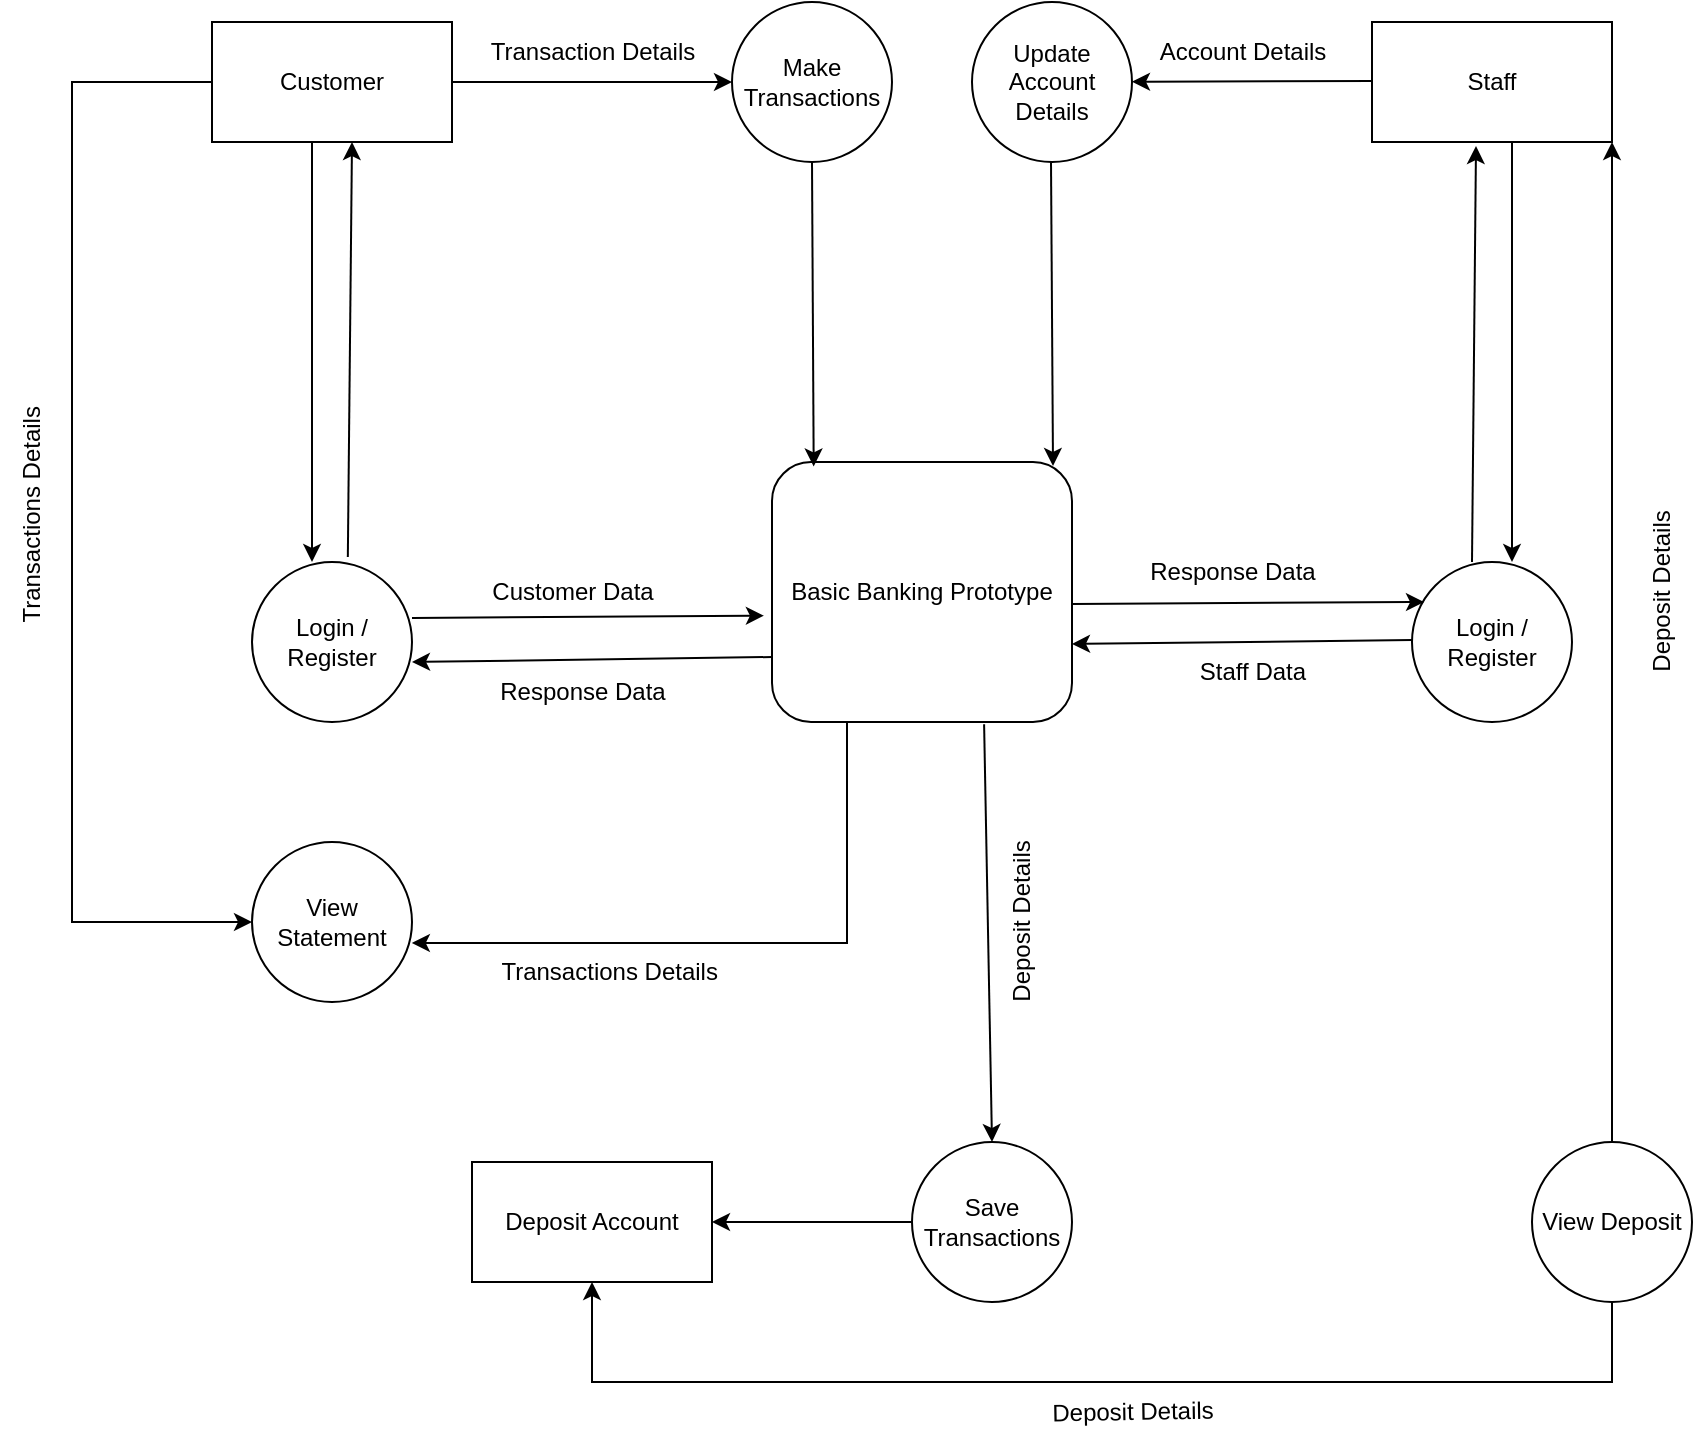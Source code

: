 <mxfile version="24.4.4" type="onedrive">
  <diagram name="Page-1" id="bsmsUv7CNteecX__S3XA">
    <mxGraphModel grid="1" page="1" gridSize="10" guides="1" tooltips="1" connect="1" arrows="1" fold="1" pageScale="1" pageWidth="850" pageHeight="1100" math="0" shadow="0">
      <root>
        <mxCell id="0" />
        <mxCell id="1" parent="0" />
        <mxCell id="EUvAKu2tX5Q-oQJcRMD7-1" value="Basic Banking Prototype" style="rounded=1;whiteSpace=wrap;html=1;" vertex="1" parent="1">
          <mxGeometry x="380" y="380" width="150" height="130" as="geometry" />
        </mxCell>
        <mxCell id="EUvAKu2tX5Q-oQJcRMD7-2" value="Staff" style="rounded=0;whiteSpace=wrap;html=1;" vertex="1" parent="1">
          <mxGeometry x="680" y="160" width="120" height="60" as="geometry" />
        </mxCell>
        <mxCell id="EUvAKu2tX5Q-oQJcRMD7-25" style="edgeStyle=orthogonalEdgeStyle;rounded=0;orthogonalLoop=1;jettySize=auto;html=1;entryX=0;entryY=0.5;entryDx=0;entryDy=0;" edge="1" parent="1" source="EUvAKu2tX5Q-oQJcRMD7-3" target="EUvAKu2tX5Q-oQJcRMD7-23">
          <mxGeometry relative="1" as="geometry">
            <mxPoint x="50" y="630" as="targetPoint" />
            <Array as="points">
              <mxPoint x="30" y="190" />
              <mxPoint x="30" y="610" />
            </Array>
          </mxGeometry>
        </mxCell>
        <mxCell id="EUvAKu2tX5Q-oQJcRMD7-3" value="Customer" style="rounded=0;whiteSpace=wrap;html=1;" vertex="1" parent="1">
          <mxGeometry x="100" y="160" width="120" height="60" as="geometry" />
        </mxCell>
        <mxCell id="EUvAKu2tX5Q-oQJcRMD7-4" value="Login / Register" style="ellipse;whiteSpace=wrap;html=1;aspect=fixed;" vertex="1" parent="1">
          <mxGeometry x="120" y="430" width="80" height="80" as="geometry" />
        </mxCell>
        <mxCell id="EUvAKu2tX5Q-oQJcRMD7-5" value="" style="endArrow=classic;html=1;rounded=0;exitX=0.599;exitY=-0.031;exitDx=0;exitDy=0;exitPerimeter=0;" edge="1" parent="1" source="EUvAKu2tX5Q-oQJcRMD7-4">
          <mxGeometry width="50" height="50" relative="1" as="geometry">
            <mxPoint x="170" y="410" as="sourcePoint" />
            <mxPoint x="170" y="220" as="targetPoint" />
          </mxGeometry>
        </mxCell>
        <mxCell id="EUvAKu2tX5Q-oQJcRMD7-7" value="" style="endArrow=classic;html=1;rounded=0;exitX=0.599;exitY=-0.031;exitDx=0;exitDy=0;exitPerimeter=0;" edge="1" parent="1">
          <mxGeometry width="50" height="50" relative="1" as="geometry">
            <mxPoint x="150" y="220" as="sourcePoint" />
            <mxPoint x="150" y="430" as="targetPoint" />
          </mxGeometry>
        </mxCell>
        <mxCell id="EUvAKu2tX5Q-oQJcRMD7-8" value="" style="endArrow=classic;html=1;rounded=0;exitX=0.599;exitY=-0.031;exitDx=0;exitDy=0;exitPerimeter=0;entryX=-0.027;entryY=0.591;entryDx=0;entryDy=0;entryPerimeter=0;" edge="1" parent="1" target="EUvAKu2tX5Q-oQJcRMD7-1">
          <mxGeometry width="50" height="50" relative="1" as="geometry">
            <mxPoint x="200" y="458" as="sourcePoint" />
            <mxPoint x="202" y="250" as="targetPoint" />
          </mxGeometry>
        </mxCell>
        <mxCell id="EUvAKu2tX5Q-oQJcRMD7-9" value="" style="endArrow=classic;html=1;rounded=0;exitX=0;exitY=0.75;exitDx=0;exitDy=0;" edge="1" parent="1" source="EUvAKu2tX5Q-oQJcRMD7-1">
          <mxGeometry width="50" height="50" relative="1" as="geometry">
            <mxPoint x="370" y="480" as="sourcePoint" />
            <mxPoint x="200" y="480" as="targetPoint" />
          </mxGeometry>
        </mxCell>
        <mxCell id="EUvAKu2tX5Q-oQJcRMD7-11" value="Login / Register" style="ellipse;whiteSpace=wrap;html=1;aspect=fixed;" vertex="1" parent="1">
          <mxGeometry x="700" y="430" width="80" height="80" as="geometry" />
        </mxCell>
        <mxCell id="EUvAKu2tX5Q-oQJcRMD7-12" value="" style="endArrow=classic;html=1;rounded=0;exitX=0.599;exitY=-0.031;exitDx=0;exitDy=0;exitPerimeter=0;" edge="1" parent="1">
          <mxGeometry width="50" height="50" relative="1" as="geometry">
            <mxPoint x="730" y="430" as="sourcePoint" />
            <mxPoint x="732" y="222" as="targetPoint" />
          </mxGeometry>
        </mxCell>
        <mxCell id="EUvAKu2tX5Q-oQJcRMD7-13" value="" style="endArrow=classic;html=1;rounded=0;exitX=0.599;exitY=-0.031;exitDx=0;exitDy=0;exitPerimeter=0;" edge="1" parent="1">
          <mxGeometry width="50" height="50" relative="1" as="geometry">
            <mxPoint x="750" y="220" as="sourcePoint" />
            <mxPoint x="750" y="430" as="targetPoint" />
          </mxGeometry>
        </mxCell>
        <mxCell id="EUvAKu2tX5Q-oQJcRMD7-14" value="" style="endArrow=classic;html=1;rounded=0;exitX=0.599;exitY=-0.031;exitDx=0;exitDy=0;exitPerimeter=0;entryX=-0.027;entryY=0.591;entryDx=0;entryDy=0;entryPerimeter=0;" edge="1" parent="1">
          <mxGeometry width="50" height="50" relative="1" as="geometry">
            <mxPoint x="530" y="451" as="sourcePoint" />
            <mxPoint x="706" y="450" as="targetPoint" />
          </mxGeometry>
        </mxCell>
        <mxCell id="EUvAKu2tX5Q-oQJcRMD7-15" value="" style="endArrow=classic;html=1;rounded=0;" edge="1" parent="1">
          <mxGeometry width="50" height="50" relative="1" as="geometry">
            <mxPoint x="700" y="469" as="sourcePoint" />
            <mxPoint x="530" y="471" as="targetPoint" />
          </mxGeometry>
        </mxCell>
        <mxCell id="EUvAKu2tX5Q-oQJcRMD7-16" value="Make Transactions" style="ellipse;whiteSpace=wrap;html=1;aspect=fixed;" vertex="1" parent="1">
          <mxGeometry x="360" y="150" width="80" height="80" as="geometry" />
        </mxCell>
        <mxCell id="EUvAKu2tX5Q-oQJcRMD7-17" value="Update Account Details" style="ellipse;whiteSpace=wrap;html=1;aspect=fixed;" vertex="1" parent="1">
          <mxGeometry x="480" y="150" width="80" height="80" as="geometry" />
        </mxCell>
        <mxCell id="EUvAKu2tX5Q-oQJcRMD7-18" value="" style="endArrow=classic;html=1;rounded=0;entryX=0;entryY=0.5;entryDx=0;entryDy=0;" edge="1" parent="1" target="EUvAKu2tX5Q-oQJcRMD7-16">
          <mxGeometry width="50" height="50" relative="1" as="geometry">
            <mxPoint x="220" y="190" as="sourcePoint" />
            <mxPoint x="270" y="140" as="targetPoint" />
          </mxGeometry>
        </mxCell>
        <mxCell id="EUvAKu2tX5Q-oQJcRMD7-19" value="" style="endArrow=classic;html=1;rounded=0;exitX=0.5;exitY=1;exitDx=0;exitDy=0;entryX=0.139;entryY=0.017;entryDx=0;entryDy=0;entryPerimeter=0;" edge="1" parent="1" source="EUvAKu2tX5Q-oQJcRMD7-16" target="EUvAKu2tX5Q-oQJcRMD7-1">
          <mxGeometry width="50" height="50" relative="1" as="geometry">
            <mxPoint x="400" y="390" as="sourcePoint" />
            <mxPoint x="450" y="340" as="targetPoint" />
          </mxGeometry>
        </mxCell>
        <mxCell id="EUvAKu2tX5Q-oQJcRMD7-20" value="" style="endArrow=classic;html=1;rounded=0;exitX=0.5;exitY=1;exitDx=0;exitDy=0;entryX=0.139;entryY=0.017;entryDx=0;entryDy=0;entryPerimeter=0;" edge="1" parent="1">
          <mxGeometry width="50" height="50" relative="1" as="geometry">
            <mxPoint x="519.5" y="230" as="sourcePoint" />
            <mxPoint x="520.5" y="382" as="targetPoint" />
          </mxGeometry>
        </mxCell>
        <mxCell id="EUvAKu2tX5Q-oQJcRMD7-21" value="" style="endArrow=classic;html=1;rounded=0;" edge="1" parent="1" target="EUvAKu2tX5Q-oQJcRMD7-17">
          <mxGeometry width="50" height="50" relative="1" as="geometry">
            <mxPoint x="680" y="189.5" as="sourcePoint" />
            <mxPoint x="570" y="189.5" as="targetPoint" />
          </mxGeometry>
        </mxCell>
        <mxCell id="EUvAKu2tX5Q-oQJcRMD7-23" value="View Statement" style="ellipse;whiteSpace=wrap;html=1;aspect=fixed;" vertex="1" parent="1">
          <mxGeometry x="120" y="570" width="80" height="80" as="geometry" />
        </mxCell>
        <mxCell id="EUvAKu2tX5Q-oQJcRMD7-26" style="edgeStyle=orthogonalEdgeStyle;rounded=0;orthogonalLoop=1;jettySize=auto;html=1;exitX=0.25;exitY=1;exitDx=0;exitDy=0;entryX=0.999;entryY=0.631;entryDx=0;entryDy=0;entryPerimeter=0;" edge="1" parent="1" source="EUvAKu2tX5Q-oQJcRMD7-1" target="EUvAKu2tX5Q-oQJcRMD7-23">
          <mxGeometry relative="1" as="geometry">
            <Array as="points">
              <mxPoint x="418" y="621" />
            </Array>
          </mxGeometry>
        </mxCell>
        <mxCell id="EUvAKu2tX5Q-oQJcRMD7-27" value="Deposit Account" style="rounded=0;whiteSpace=wrap;html=1;" vertex="1" parent="1">
          <mxGeometry x="230" y="730" width="120" height="60" as="geometry" />
        </mxCell>
        <mxCell id="EUvAKu2tX5Q-oQJcRMD7-35" style="edgeStyle=orthogonalEdgeStyle;rounded=0;orthogonalLoop=1;jettySize=auto;html=1;entryX=1;entryY=0.5;entryDx=0;entryDy=0;" edge="1" parent="1" source="EUvAKu2tX5Q-oQJcRMD7-28" target="EUvAKu2tX5Q-oQJcRMD7-27">
          <mxGeometry relative="1" as="geometry" />
        </mxCell>
        <mxCell id="EUvAKu2tX5Q-oQJcRMD7-28" value="Save Transactions" style="ellipse;whiteSpace=wrap;html=1;aspect=fixed;" vertex="1" parent="1">
          <mxGeometry x="450" y="720" width="80" height="80" as="geometry" />
        </mxCell>
        <mxCell id="EUvAKu2tX5Q-oQJcRMD7-30" style="edgeStyle=orthogonalEdgeStyle;rounded=0;orthogonalLoop=1;jettySize=auto;html=1;entryX=1;entryY=1;entryDx=0;entryDy=0;" edge="1" parent="1" source="EUvAKu2tX5Q-oQJcRMD7-29" target="EUvAKu2tX5Q-oQJcRMD7-2">
          <mxGeometry relative="1" as="geometry" />
        </mxCell>
        <mxCell id="EUvAKu2tX5Q-oQJcRMD7-36" style="edgeStyle=orthogonalEdgeStyle;rounded=0;orthogonalLoop=1;jettySize=auto;html=1;entryX=0.5;entryY=1;entryDx=0;entryDy=0;" edge="1" parent="1" source="EUvAKu2tX5Q-oQJcRMD7-29" target="EUvAKu2tX5Q-oQJcRMD7-27">
          <mxGeometry relative="1" as="geometry">
            <mxPoint x="800" y="880" as="targetPoint" />
            <Array as="points">
              <mxPoint x="800" y="840" />
              <mxPoint x="290" y="840" />
            </Array>
          </mxGeometry>
        </mxCell>
        <mxCell id="EUvAKu2tX5Q-oQJcRMD7-29" value="View Deposit" style="ellipse;whiteSpace=wrap;html=1;aspect=fixed;" vertex="1" parent="1">
          <mxGeometry x="760" y="720" width="80" height="80" as="geometry" />
        </mxCell>
        <mxCell id="EUvAKu2tX5Q-oQJcRMD7-34" value="" style="endArrow=classic;html=1;rounded=0;entryX=0.5;entryY=0;entryDx=0;entryDy=0;exitX=0.707;exitY=1.009;exitDx=0;exitDy=0;exitPerimeter=0;" edge="1" parent="1" source="EUvAKu2tX5Q-oQJcRMD7-1" target="EUvAKu2tX5Q-oQJcRMD7-28">
          <mxGeometry width="50" height="50" relative="1" as="geometry">
            <mxPoint x="460" y="570" as="sourcePoint" />
            <mxPoint x="510" y="520" as="targetPoint" />
          </mxGeometry>
        </mxCell>
        <mxCell id="EUvAKu2tX5Q-oQJcRMD7-37" value="Transaction Details" style="text;html=1;align=center;verticalAlign=middle;resizable=0;points=[];autosize=1;strokeColor=none;fillColor=none;" vertex="1" parent="1">
          <mxGeometry x="225" y="160" width="130" height="30" as="geometry" />
        </mxCell>
        <mxCell id="EUvAKu2tX5Q-oQJcRMD7-38" value="Account Details" style="text;html=1;align=center;verticalAlign=middle;resizable=0;points=[];autosize=1;strokeColor=none;fillColor=none;" vertex="1" parent="1">
          <mxGeometry x="560" y="160" width="110" height="30" as="geometry" />
        </mxCell>
        <mxCell id="EUvAKu2tX5Q-oQJcRMD7-39" value="Deposit Details" style="text;html=1;align=center;verticalAlign=middle;resizable=0;points=[];autosize=1;strokeColor=none;fillColor=none;rotation=-90;" vertex="1" parent="1">
          <mxGeometry x="775" y="430" width="100" height="30" as="geometry" />
        </mxCell>
        <mxCell id="EUvAKu2tX5Q-oQJcRMD7-40" value="Deposit Details" style="text;html=1;align=center;verticalAlign=middle;resizable=0;points=[];autosize=1;strokeColor=none;fillColor=none;rotation=-1;" vertex="1" parent="1">
          <mxGeometry x="510" y="840" width="100" height="30" as="geometry" />
        </mxCell>
        <mxCell id="EUvAKu2tX5Q-oQJcRMD7-41" value="Staff Data" style="text;html=1;align=center;verticalAlign=middle;resizable=0;points=[];autosize=1;strokeColor=none;fillColor=none;rotation=0;" vertex="1" parent="1">
          <mxGeometry x="580" y="470" width="80" height="30" as="geometry" />
        </mxCell>
        <mxCell id="EUvAKu2tX5Q-oQJcRMD7-42" value="Response Data" style="text;html=1;align=center;verticalAlign=middle;resizable=0;points=[];autosize=1;strokeColor=none;fillColor=none;rotation=0;" vertex="1" parent="1">
          <mxGeometry x="555" y="420" width="110" height="30" as="geometry" />
        </mxCell>
        <mxCell id="EUvAKu2tX5Q-oQJcRMD7-44" value="Response Data" style="text;html=1;align=center;verticalAlign=middle;resizable=0;points=[];autosize=1;strokeColor=none;fillColor=none;rotation=0;" vertex="1" parent="1">
          <mxGeometry x="230" y="480" width="110" height="30" as="geometry" />
        </mxCell>
        <mxCell id="EUvAKu2tX5Q-oQJcRMD7-45" value="Customer Data" style="text;html=1;align=center;verticalAlign=middle;resizable=0;points=[];autosize=1;strokeColor=none;fillColor=none;rotation=0;" vertex="1" parent="1">
          <mxGeometry x="230" y="430" width="100" height="30" as="geometry" />
        </mxCell>
        <mxCell id="EUvAKu2tX5Q-oQJcRMD7-46" value="Transactions Details&amp;nbsp;" style="text;html=1;align=center;verticalAlign=middle;resizable=0;points=[];autosize=1;strokeColor=none;fillColor=none;rotation=-90;" vertex="1" parent="1">
          <mxGeometry x="-60" y="390" width="140" height="30" as="geometry" />
        </mxCell>
        <mxCell id="EUvAKu2tX5Q-oQJcRMD7-47" value="Transactions Details&amp;nbsp;" style="text;html=1;align=center;verticalAlign=middle;resizable=0;points=[];autosize=1;strokeColor=none;fillColor=none;rotation=0;" vertex="1" parent="1">
          <mxGeometry x="230" y="620" width="140" height="30" as="geometry" />
        </mxCell>
        <mxCell id="EUvAKu2tX5Q-oQJcRMD7-48" value="Deposit Details" style="text;html=1;align=center;verticalAlign=middle;resizable=0;points=[];autosize=1;strokeColor=none;fillColor=none;rotation=-90;" vertex="1" parent="1">
          <mxGeometry x="455" y="595" width="100" height="30" as="geometry" />
        </mxCell>
      </root>
    </mxGraphModel>
  </diagram>
</mxfile>
